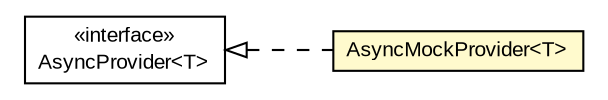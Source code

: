 #!/usr/local/bin/dot
#
# Class diagram 
# Generated by UMLGraph version R5_6-24-gf6e263 (http://www.umlgraph.org/)
#

digraph G {
	edge [fontname="arial",fontsize=10,labelfontname="arial",labelfontsize=10];
	node [fontname="arial",fontsize=10,shape=plaintext];
	nodesep=0.25;
	ranksep=0.5;
	rankdir=LR;
	// com.gwtplatform.tester.AsyncMockProvider<T>
	c139143 [label=<<table title="com.gwtplatform.tester.AsyncMockProvider" border="0" cellborder="1" cellspacing="0" cellpadding="2" port="p" bgcolor="lemonChiffon" href="./AsyncMockProvider.html">
		<tr><td><table border="0" cellspacing="0" cellpadding="1">
<tr><td align="center" balign="center"> AsyncMockProvider&lt;T&gt; </td></tr>
		</table></td></tr>
		</table>>, URL="./AsyncMockProvider.html", fontname="arial", fontcolor="black", fontsize=10.0];
	//com.gwtplatform.tester.AsyncMockProvider<T> implements com.google.gwt.inject.client.AsyncProvider<T>
	c139711:p -> c139143:p [dir=back,arrowtail=empty,style=dashed];
	// com.google.gwt.inject.client.AsyncProvider<T>
	c139711 [label=<<table title="com.google.gwt.inject.client.AsyncProvider" border="0" cellborder="1" cellspacing="0" cellpadding="2" port="p" href="http://google-gin.googlecode.com/svn/trunk/javadoc/com/google/gwt/inject/client/AsyncProvider.html">
		<tr><td><table border="0" cellspacing="0" cellpadding="1">
<tr><td align="center" balign="center"> &#171;interface&#187; </td></tr>
<tr><td align="center" balign="center"> AsyncProvider&lt;T&gt; </td></tr>
		</table></td></tr>
		</table>>, URL="http://google-gin.googlecode.com/svn/trunk/javadoc/com/google/gwt/inject/client/AsyncProvider.html", fontname="arial", fontcolor="black", fontsize=10.0];
}

